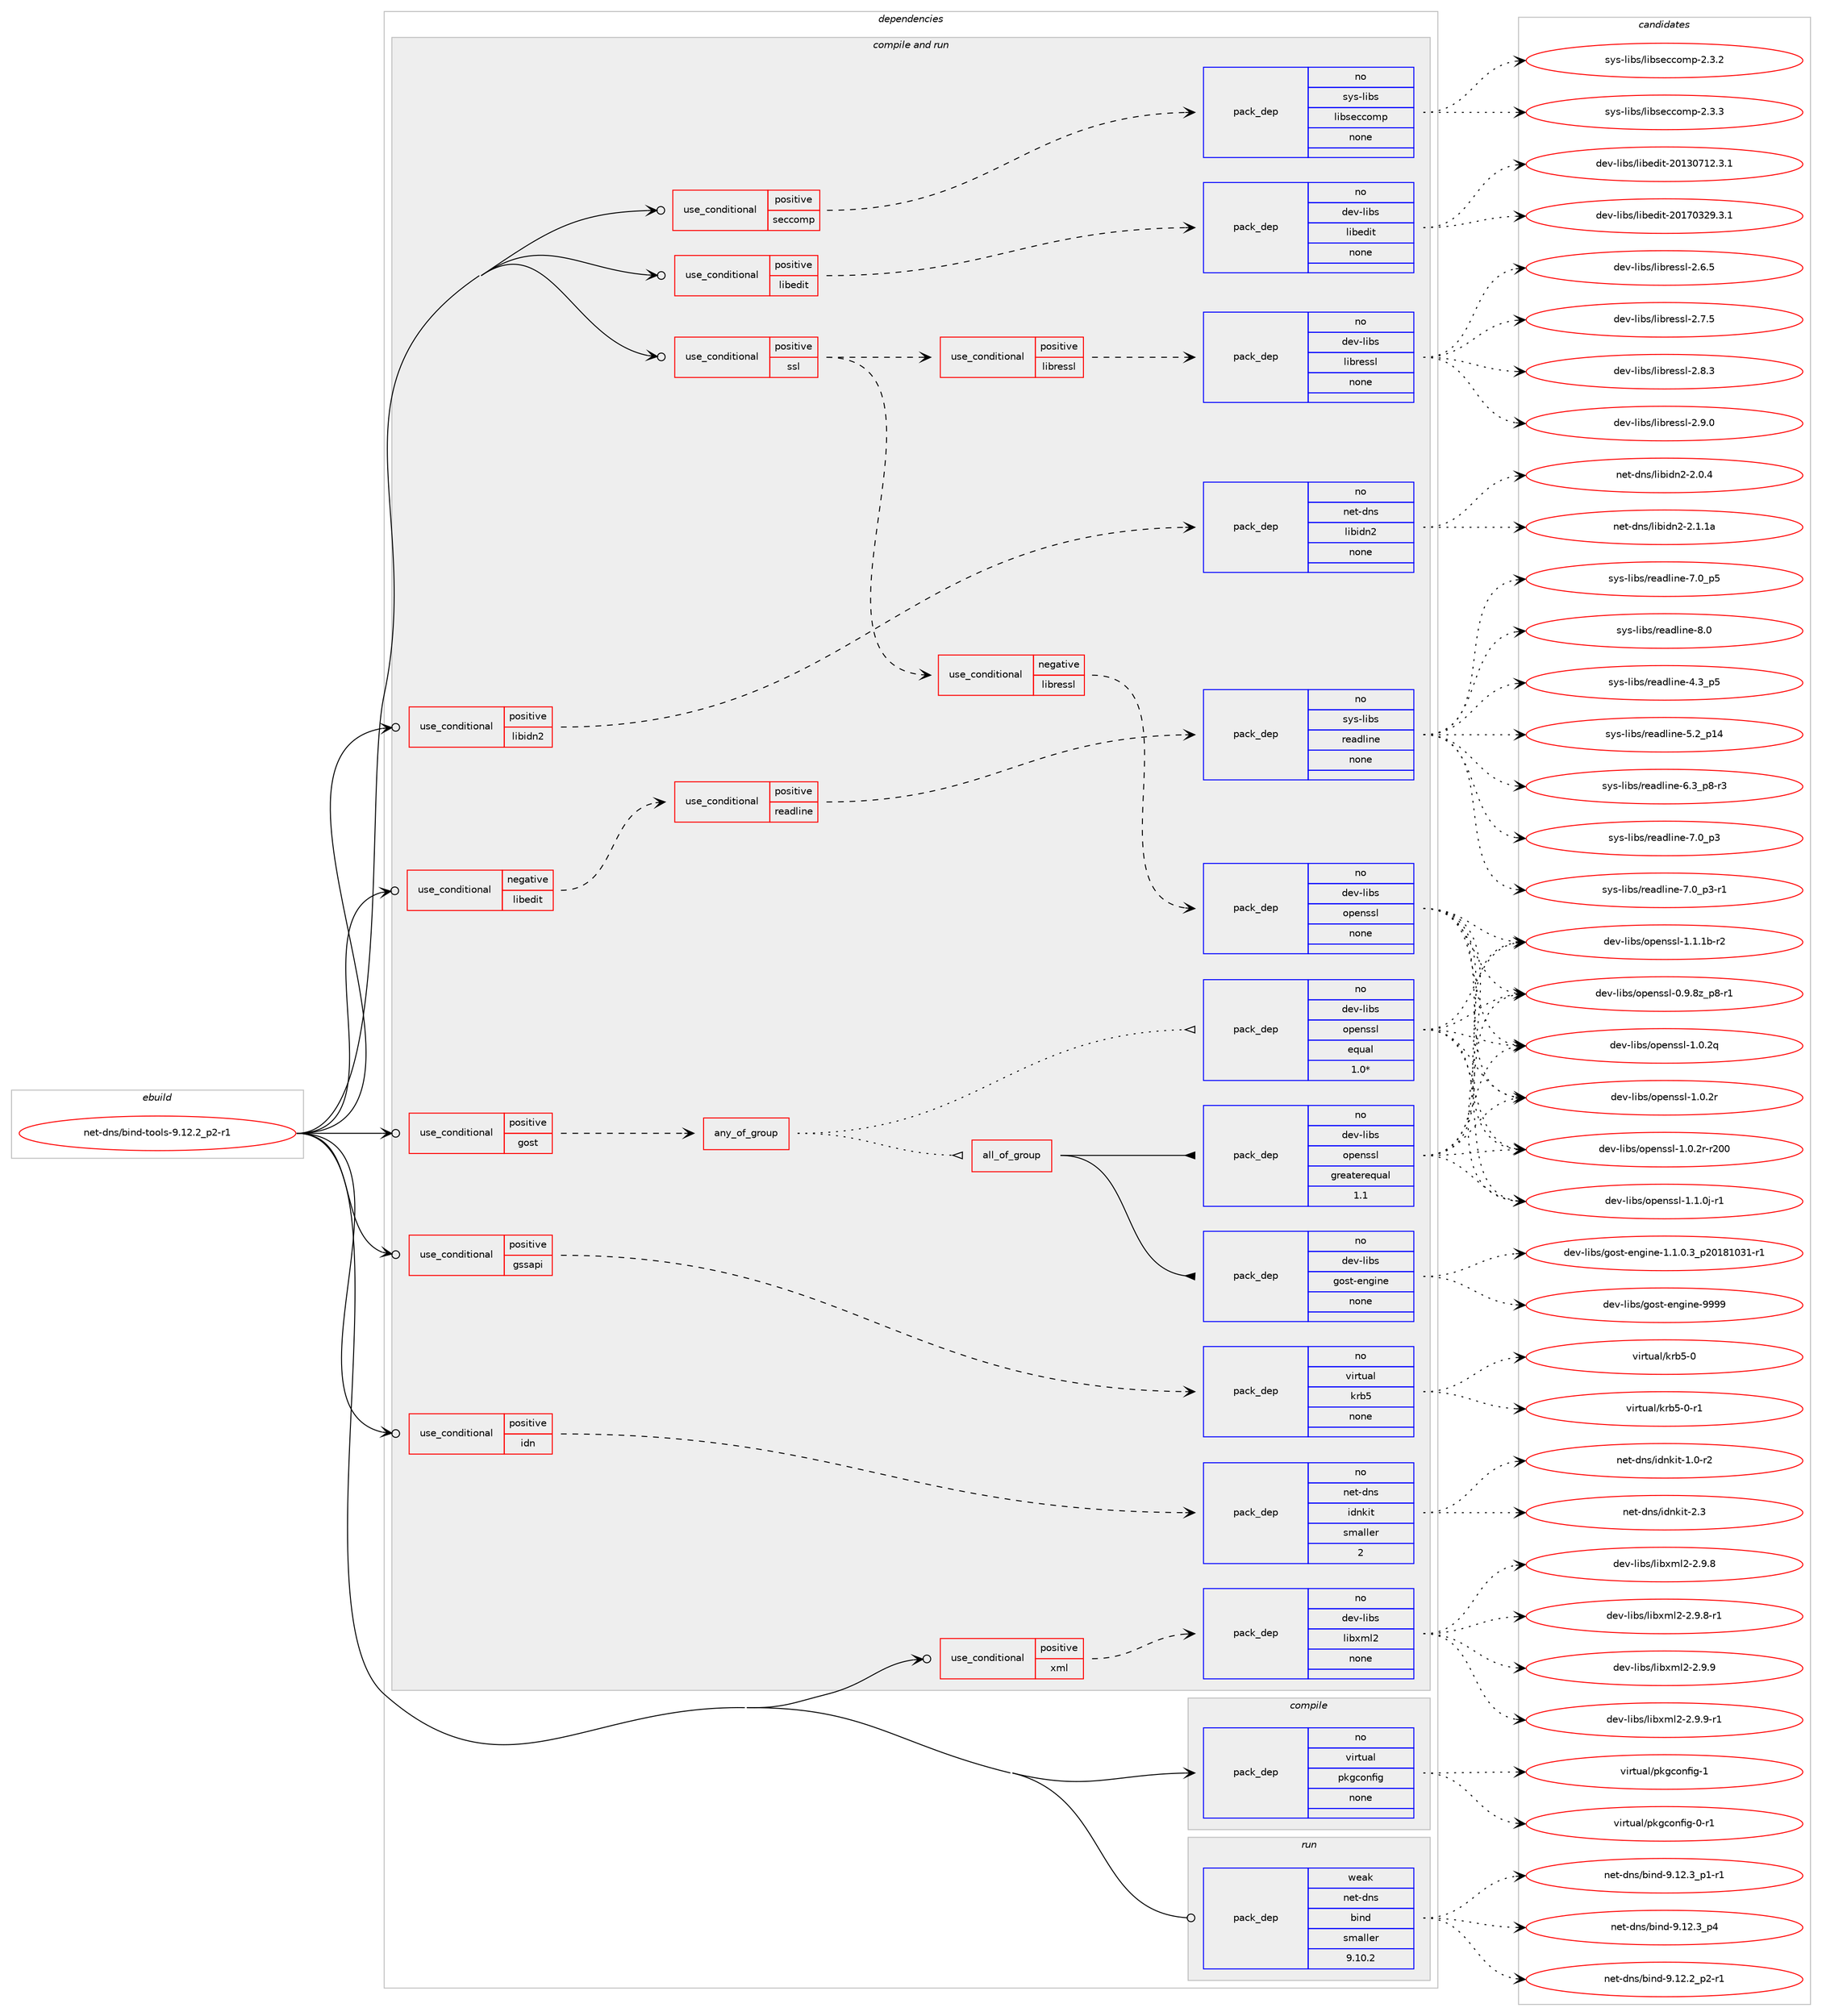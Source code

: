 digraph prolog {

# *************
# Graph options
# *************

newrank=true;
concentrate=true;
compound=true;
graph [rankdir=LR,fontname=Helvetica,fontsize=10,ranksep=1.5];#, ranksep=2.5, nodesep=0.2];
edge  [arrowhead=vee];
node  [fontname=Helvetica,fontsize=10];

# **********
# The ebuild
# **********

subgraph cluster_leftcol {
color=gray;
rank=same;
label=<<i>ebuild</i>>;
id [label="net-dns/bind-tools-9.12.2_p2-r1", color=red, width=4, href="../net-dns/bind-tools-9.12.2_p2-r1.svg"];
}

# ****************
# The dependencies
# ****************

subgraph cluster_midcol {
color=gray;
label=<<i>dependencies</i>>;
subgraph cluster_compile {
fillcolor="#eeeeee";
style=filled;
label=<<i>compile</i>>;
subgraph pack1179894 {
dependency1650434 [label=<<TABLE BORDER="0" CELLBORDER="1" CELLSPACING="0" CELLPADDING="4" WIDTH="220"><TR><TD ROWSPAN="6" CELLPADDING="30">pack_dep</TD></TR><TR><TD WIDTH="110">no</TD></TR><TR><TD>virtual</TD></TR><TR><TD>pkgconfig</TD></TR><TR><TD>none</TD></TR><TR><TD></TD></TR></TABLE>>, shape=none, color=blue];
}
id:e -> dependency1650434:w [weight=20,style="solid",arrowhead="vee"];
}
subgraph cluster_compileandrun {
fillcolor="#eeeeee";
style=filled;
label=<<i>compile and run</i>>;
subgraph cond443823 {
dependency1650435 [label=<<TABLE BORDER="0" CELLBORDER="1" CELLSPACING="0" CELLPADDING="4"><TR><TD ROWSPAN="3" CELLPADDING="10">use_conditional</TD></TR><TR><TD>negative</TD></TR><TR><TD>libedit</TD></TR></TABLE>>, shape=none, color=red];
subgraph cond443824 {
dependency1650436 [label=<<TABLE BORDER="0" CELLBORDER="1" CELLSPACING="0" CELLPADDING="4"><TR><TD ROWSPAN="3" CELLPADDING="10">use_conditional</TD></TR><TR><TD>positive</TD></TR><TR><TD>readline</TD></TR></TABLE>>, shape=none, color=red];
subgraph pack1179895 {
dependency1650437 [label=<<TABLE BORDER="0" CELLBORDER="1" CELLSPACING="0" CELLPADDING="4" WIDTH="220"><TR><TD ROWSPAN="6" CELLPADDING="30">pack_dep</TD></TR><TR><TD WIDTH="110">no</TD></TR><TR><TD>sys-libs</TD></TR><TR><TD>readline</TD></TR><TR><TD>none</TD></TR><TR><TD></TD></TR></TABLE>>, shape=none, color=blue];
}
dependency1650436:e -> dependency1650437:w [weight=20,style="dashed",arrowhead="vee"];
}
dependency1650435:e -> dependency1650436:w [weight=20,style="dashed",arrowhead="vee"];
}
id:e -> dependency1650435:w [weight=20,style="solid",arrowhead="odotvee"];
subgraph cond443825 {
dependency1650438 [label=<<TABLE BORDER="0" CELLBORDER="1" CELLSPACING="0" CELLPADDING="4"><TR><TD ROWSPAN="3" CELLPADDING="10">use_conditional</TD></TR><TR><TD>positive</TD></TR><TR><TD>gost</TD></TR></TABLE>>, shape=none, color=red];
subgraph any25939 {
dependency1650439 [label=<<TABLE BORDER="0" CELLBORDER="1" CELLSPACING="0" CELLPADDING="4"><TR><TD CELLPADDING="10">any_of_group</TD></TR></TABLE>>, shape=none, color=red];subgraph pack1179896 {
dependency1650440 [label=<<TABLE BORDER="0" CELLBORDER="1" CELLSPACING="0" CELLPADDING="4" WIDTH="220"><TR><TD ROWSPAN="6" CELLPADDING="30">pack_dep</TD></TR><TR><TD WIDTH="110">no</TD></TR><TR><TD>dev-libs</TD></TR><TR><TD>openssl</TD></TR><TR><TD>equal</TD></TR><TR><TD>1.0*</TD></TR></TABLE>>, shape=none, color=blue];
}
dependency1650439:e -> dependency1650440:w [weight=20,style="dotted",arrowhead="oinv"];
subgraph all781 {
dependency1650441 [label=<<TABLE BORDER="0" CELLBORDER="1" CELLSPACING="0" CELLPADDING="4"><TR><TD CELLPADDING="10">all_of_group</TD></TR></TABLE>>, shape=none, color=red];subgraph pack1179897 {
dependency1650442 [label=<<TABLE BORDER="0" CELLBORDER="1" CELLSPACING="0" CELLPADDING="4" WIDTH="220"><TR><TD ROWSPAN="6" CELLPADDING="30">pack_dep</TD></TR><TR><TD WIDTH="110">no</TD></TR><TR><TD>dev-libs</TD></TR><TR><TD>openssl</TD></TR><TR><TD>greaterequal</TD></TR><TR><TD>1.1</TD></TR></TABLE>>, shape=none, color=blue];
}
dependency1650441:e -> dependency1650442:w [weight=20,style="solid",arrowhead="inv"];
subgraph pack1179898 {
dependency1650443 [label=<<TABLE BORDER="0" CELLBORDER="1" CELLSPACING="0" CELLPADDING="4" WIDTH="220"><TR><TD ROWSPAN="6" CELLPADDING="30">pack_dep</TD></TR><TR><TD WIDTH="110">no</TD></TR><TR><TD>dev-libs</TD></TR><TR><TD>gost-engine</TD></TR><TR><TD>none</TD></TR><TR><TD></TD></TR></TABLE>>, shape=none, color=blue];
}
dependency1650441:e -> dependency1650443:w [weight=20,style="solid",arrowhead="inv"];
}
dependency1650439:e -> dependency1650441:w [weight=20,style="dotted",arrowhead="oinv"];
}
dependency1650438:e -> dependency1650439:w [weight=20,style="dashed",arrowhead="vee"];
}
id:e -> dependency1650438:w [weight=20,style="solid",arrowhead="odotvee"];
subgraph cond443826 {
dependency1650444 [label=<<TABLE BORDER="0" CELLBORDER="1" CELLSPACING="0" CELLPADDING="4"><TR><TD ROWSPAN="3" CELLPADDING="10">use_conditional</TD></TR><TR><TD>positive</TD></TR><TR><TD>gssapi</TD></TR></TABLE>>, shape=none, color=red];
subgraph pack1179899 {
dependency1650445 [label=<<TABLE BORDER="0" CELLBORDER="1" CELLSPACING="0" CELLPADDING="4" WIDTH="220"><TR><TD ROWSPAN="6" CELLPADDING="30">pack_dep</TD></TR><TR><TD WIDTH="110">no</TD></TR><TR><TD>virtual</TD></TR><TR><TD>krb5</TD></TR><TR><TD>none</TD></TR><TR><TD></TD></TR></TABLE>>, shape=none, color=blue];
}
dependency1650444:e -> dependency1650445:w [weight=20,style="dashed",arrowhead="vee"];
}
id:e -> dependency1650444:w [weight=20,style="solid",arrowhead="odotvee"];
subgraph cond443827 {
dependency1650446 [label=<<TABLE BORDER="0" CELLBORDER="1" CELLSPACING="0" CELLPADDING="4"><TR><TD ROWSPAN="3" CELLPADDING="10">use_conditional</TD></TR><TR><TD>positive</TD></TR><TR><TD>idn</TD></TR></TABLE>>, shape=none, color=red];
subgraph pack1179900 {
dependency1650447 [label=<<TABLE BORDER="0" CELLBORDER="1" CELLSPACING="0" CELLPADDING="4" WIDTH="220"><TR><TD ROWSPAN="6" CELLPADDING="30">pack_dep</TD></TR><TR><TD WIDTH="110">no</TD></TR><TR><TD>net-dns</TD></TR><TR><TD>idnkit</TD></TR><TR><TD>smaller</TD></TR><TR><TD>2</TD></TR></TABLE>>, shape=none, color=blue];
}
dependency1650446:e -> dependency1650447:w [weight=20,style="dashed",arrowhead="vee"];
}
id:e -> dependency1650446:w [weight=20,style="solid",arrowhead="odotvee"];
subgraph cond443828 {
dependency1650448 [label=<<TABLE BORDER="0" CELLBORDER="1" CELLSPACING="0" CELLPADDING="4"><TR><TD ROWSPAN="3" CELLPADDING="10">use_conditional</TD></TR><TR><TD>positive</TD></TR><TR><TD>libedit</TD></TR></TABLE>>, shape=none, color=red];
subgraph pack1179901 {
dependency1650449 [label=<<TABLE BORDER="0" CELLBORDER="1" CELLSPACING="0" CELLPADDING="4" WIDTH="220"><TR><TD ROWSPAN="6" CELLPADDING="30">pack_dep</TD></TR><TR><TD WIDTH="110">no</TD></TR><TR><TD>dev-libs</TD></TR><TR><TD>libedit</TD></TR><TR><TD>none</TD></TR><TR><TD></TD></TR></TABLE>>, shape=none, color=blue];
}
dependency1650448:e -> dependency1650449:w [weight=20,style="dashed",arrowhead="vee"];
}
id:e -> dependency1650448:w [weight=20,style="solid",arrowhead="odotvee"];
subgraph cond443829 {
dependency1650450 [label=<<TABLE BORDER="0" CELLBORDER="1" CELLSPACING="0" CELLPADDING="4"><TR><TD ROWSPAN="3" CELLPADDING="10">use_conditional</TD></TR><TR><TD>positive</TD></TR><TR><TD>libidn2</TD></TR></TABLE>>, shape=none, color=red];
subgraph pack1179902 {
dependency1650451 [label=<<TABLE BORDER="0" CELLBORDER="1" CELLSPACING="0" CELLPADDING="4" WIDTH="220"><TR><TD ROWSPAN="6" CELLPADDING="30">pack_dep</TD></TR><TR><TD WIDTH="110">no</TD></TR><TR><TD>net-dns</TD></TR><TR><TD>libidn2</TD></TR><TR><TD>none</TD></TR><TR><TD></TD></TR></TABLE>>, shape=none, color=blue];
}
dependency1650450:e -> dependency1650451:w [weight=20,style="dashed",arrowhead="vee"];
}
id:e -> dependency1650450:w [weight=20,style="solid",arrowhead="odotvee"];
subgraph cond443830 {
dependency1650452 [label=<<TABLE BORDER="0" CELLBORDER="1" CELLSPACING="0" CELLPADDING="4"><TR><TD ROWSPAN="3" CELLPADDING="10">use_conditional</TD></TR><TR><TD>positive</TD></TR><TR><TD>seccomp</TD></TR></TABLE>>, shape=none, color=red];
subgraph pack1179903 {
dependency1650453 [label=<<TABLE BORDER="0" CELLBORDER="1" CELLSPACING="0" CELLPADDING="4" WIDTH="220"><TR><TD ROWSPAN="6" CELLPADDING="30">pack_dep</TD></TR><TR><TD WIDTH="110">no</TD></TR><TR><TD>sys-libs</TD></TR><TR><TD>libseccomp</TD></TR><TR><TD>none</TD></TR><TR><TD></TD></TR></TABLE>>, shape=none, color=blue];
}
dependency1650452:e -> dependency1650453:w [weight=20,style="dashed",arrowhead="vee"];
}
id:e -> dependency1650452:w [weight=20,style="solid",arrowhead="odotvee"];
subgraph cond443831 {
dependency1650454 [label=<<TABLE BORDER="0" CELLBORDER="1" CELLSPACING="0" CELLPADDING="4"><TR><TD ROWSPAN="3" CELLPADDING="10">use_conditional</TD></TR><TR><TD>positive</TD></TR><TR><TD>ssl</TD></TR></TABLE>>, shape=none, color=red];
subgraph cond443832 {
dependency1650455 [label=<<TABLE BORDER="0" CELLBORDER="1" CELLSPACING="0" CELLPADDING="4"><TR><TD ROWSPAN="3" CELLPADDING="10">use_conditional</TD></TR><TR><TD>negative</TD></TR><TR><TD>libressl</TD></TR></TABLE>>, shape=none, color=red];
subgraph pack1179904 {
dependency1650456 [label=<<TABLE BORDER="0" CELLBORDER="1" CELLSPACING="0" CELLPADDING="4" WIDTH="220"><TR><TD ROWSPAN="6" CELLPADDING="30">pack_dep</TD></TR><TR><TD WIDTH="110">no</TD></TR><TR><TD>dev-libs</TD></TR><TR><TD>openssl</TD></TR><TR><TD>none</TD></TR><TR><TD></TD></TR></TABLE>>, shape=none, color=blue];
}
dependency1650455:e -> dependency1650456:w [weight=20,style="dashed",arrowhead="vee"];
}
dependency1650454:e -> dependency1650455:w [weight=20,style="dashed",arrowhead="vee"];
subgraph cond443833 {
dependency1650457 [label=<<TABLE BORDER="0" CELLBORDER="1" CELLSPACING="0" CELLPADDING="4"><TR><TD ROWSPAN="3" CELLPADDING="10">use_conditional</TD></TR><TR><TD>positive</TD></TR><TR><TD>libressl</TD></TR></TABLE>>, shape=none, color=red];
subgraph pack1179905 {
dependency1650458 [label=<<TABLE BORDER="0" CELLBORDER="1" CELLSPACING="0" CELLPADDING="4" WIDTH="220"><TR><TD ROWSPAN="6" CELLPADDING="30">pack_dep</TD></TR><TR><TD WIDTH="110">no</TD></TR><TR><TD>dev-libs</TD></TR><TR><TD>libressl</TD></TR><TR><TD>none</TD></TR><TR><TD></TD></TR></TABLE>>, shape=none, color=blue];
}
dependency1650457:e -> dependency1650458:w [weight=20,style="dashed",arrowhead="vee"];
}
dependency1650454:e -> dependency1650457:w [weight=20,style="dashed",arrowhead="vee"];
}
id:e -> dependency1650454:w [weight=20,style="solid",arrowhead="odotvee"];
subgraph cond443834 {
dependency1650459 [label=<<TABLE BORDER="0" CELLBORDER="1" CELLSPACING="0" CELLPADDING="4"><TR><TD ROWSPAN="3" CELLPADDING="10">use_conditional</TD></TR><TR><TD>positive</TD></TR><TR><TD>xml</TD></TR></TABLE>>, shape=none, color=red];
subgraph pack1179906 {
dependency1650460 [label=<<TABLE BORDER="0" CELLBORDER="1" CELLSPACING="0" CELLPADDING="4" WIDTH="220"><TR><TD ROWSPAN="6" CELLPADDING="30">pack_dep</TD></TR><TR><TD WIDTH="110">no</TD></TR><TR><TD>dev-libs</TD></TR><TR><TD>libxml2</TD></TR><TR><TD>none</TD></TR><TR><TD></TD></TR></TABLE>>, shape=none, color=blue];
}
dependency1650459:e -> dependency1650460:w [weight=20,style="dashed",arrowhead="vee"];
}
id:e -> dependency1650459:w [weight=20,style="solid",arrowhead="odotvee"];
}
subgraph cluster_run {
fillcolor="#eeeeee";
style=filled;
label=<<i>run</i>>;
subgraph pack1179907 {
dependency1650461 [label=<<TABLE BORDER="0" CELLBORDER="1" CELLSPACING="0" CELLPADDING="4" WIDTH="220"><TR><TD ROWSPAN="6" CELLPADDING="30">pack_dep</TD></TR><TR><TD WIDTH="110">weak</TD></TR><TR><TD>net-dns</TD></TR><TR><TD>bind</TD></TR><TR><TD>smaller</TD></TR><TR><TD>9.10.2</TD></TR></TABLE>>, shape=none, color=blue];
}
id:e -> dependency1650461:w [weight=20,style="solid",arrowhead="odot"];
}
}

# **************
# The candidates
# **************

subgraph cluster_choices {
rank=same;
color=gray;
label=<<i>candidates</i>>;

subgraph choice1179894 {
color=black;
nodesep=1;
choice11810511411611797108471121071039911111010210510345484511449 [label="virtual/pkgconfig-0-r1", color=red, width=4,href="../virtual/pkgconfig-0-r1.svg"];
choice1181051141161179710847112107103991111101021051034549 [label="virtual/pkgconfig-1", color=red, width=4,href="../virtual/pkgconfig-1.svg"];
dependency1650434:e -> choice11810511411611797108471121071039911111010210510345484511449:w [style=dotted,weight="100"];
dependency1650434:e -> choice1181051141161179710847112107103991111101021051034549:w [style=dotted,weight="100"];
}
subgraph choice1179895 {
color=black;
nodesep=1;
choice11512111545108105981154711410197100108105110101455246519511253 [label="sys-libs/readline-4.3_p5", color=red, width=4,href="../sys-libs/readline-4.3_p5.svg"];
choice1151211154510810598115471141019710010810511010145534650951124952 [label="sys-libs/readline-5.2_p14", color=red, width=4,href="../sys-libs/readline-5.2_p14.svg"];
choice115121115451081059811547114101971001081051101014554465195112564511451 [label="sys-libs/readline-6.3_p8-r3", color=red, width=4,href="../sys-libs/readline-6.3_p8-r3.svg"];
choice11512111545108105981154711410197100108105110101455546489511251 [label="sys-libs/readline-7.0_p3", color=red, width=4,href="../sys-libs/readline-7.0_p3.svg"];
choice115121115451081059811547114101971001081051101014555464895112514511449 [label="sys-libs/readline-7.0_p3-r1", color=red, width=4,href="../sys-libs/readline-7.0_p3-r1.svg"];
choice11512111545108105981154711410197100108105110101455546489511253 [label="sys-libs/readline-7.0_p5", color=red, width=4,href="../sys-libs/readline-7.0_p5.svg"];
choice1151211154510810598115471141019710010810511010145564648 [label="sys-libs/readline-8.0", color=red, width=4,href="../sys-libs/readline-8.0.svg"];
dependency1650437:e -> choice11512111545108105981154711410197100108105110101455246519511253:w [style=dotted,weight="100"];
dependency1650437:e -> choice1151211154510810598115471141019710010810511010145534650951124952:w [style=dotted,weight="100"];
dependency1650437:e -> choice115121115451081059811547114101971001081051101014554465195112564511451:w [style=dotted,weight="100"];
dependency1650437:e -> choice11512111545108105981154711410197100108105110101455546489511251:w [style=dotted,weight="100"];
dependency1650437:e -> choice115121115451081059811547114101971001081051101014555464895112514511449:w [style=dotted,weight="100"];
dependency1650437:e -> choice11512111545108105981154711410197100108105110101455546489511253:w [style=dotted,weight="100"];
dependency1650437:e -> choice1151211154510810598115471141019710010810511010145564648:w [style=dotted,weight="100"];
}
subgraph choice1179896 {
color=black;
nodesep=1;
choice10010111845108105981154711111210111011511510845484657465612295112564511449 [label="dev-libs/openssl-0.9.8z_p8-r1", color=red, width=4,href="../dev-libs/openssl-0.9.8z_p8-r1.svg"];
choice100101118451081059811547111112101110115115108454946484650113 [label="dev-libs/openssl-1.0.2q", color=red, width=4,href="../dev-libs/openssl-1.0.2q.svg"];
choice100101118451081059811547111112101110115115108454946484650114 [label="dev-libs/openssl-1.0.2r", color=red, width=4,href="../dev-libs/openssl-1.0.2r.svg"];
choice10010111845108105981154711111210111011511510845494648465011445114504848 [label="dev-libs/openssl-1.0.2r-r200", color=red, width=4,href="../dev-libs/openssl-1.0.2r-r200.svg"];
choice1001011184510810598115471111121011101151151084549464946481064511449 [label="dev-libs/openssl-1.1.0j-r1", color=red, width=4,href="../dev-libs/openssl-1.1.0j-r1.svg"];
choice100101118451081059811547111112101110115115108454946494649984511450 [label="dev-libs/openssl-1.1.1b-r2", color=red, width=4,href="../dev-libs/openssl-1.1.1b-r2.svg"];
dependency1650440:e -> choice10010111845108105981154711111210111011511510845484657465612295112564511449:w [style=dotted,weight="100"];
dependency1650440:e -> choice100101118451081059811547111112101110115115108454946484650113:w [style=dotted,weight="100"];
dependency1650440:e -> choice100101118451081059811547111112101110115115108454946484650114:w [style=dotted,weight="100"];
dependency1650440:e -> choice10010111845108105981154711111210111011511510845494648465011445114504848:w [style=dotted,weight="100"];
dependency1650440:e -> choice1001011184510810598115471111121011101151151084549464946481064511449:w [style=dotted,weight="100"];
dependency1650440:e -> choice100101118451081059811547111112101110115115108454946494649984511450:w [style=dotted,weight="100"];
}
subgraph choice1179897 {
color=black;
nodesep=1;
choice10010111845108105981154711111210111011511510845484657465612295112564511449 [label="dev-libs/openssl-0.9.8z_p8-r1", color=red, width=4,href="../dev-libs/openssl-0.9.8z_p8-r1.svg"];
choice100101118451081059811547111112101110115115108454946484650113 [label="dev-libs/openssl-1.0.2q", color=red, width=4,href="../dev-libs/openssl-1.0.2q.svg"];
choice100101118451081059811547111112101110115115108454946484650114 [label="dev-libs/openssl-1.0.2r", color=red, width=4,href="../dev-libs/openssl-1.0.2r.svg"];
choice10010111845108105981154711111210111011511510845494648465011445114504848 [label="dev-libs/openssl-1.0.2r-r200", color=red, width=4,href="../dev-libs/openssl-1.0.2r-r200.svg"];
choice1001011184510810598115471111121011101151151084549464946481064511449 [label="dev-libs/openssl-1.1.0j-r1", color=red, width=4,href="../dev-libs/openssl-1.1.0j-r1.svg"];
choice100101118451081059811547111112101110115115108454946494649984511450 [label="dev-libs/openssl-1.1.1b-r2", color=red, width=4,href="../dev-libs/openssl-1.1.1b-r2.svg"];
dependency1650442:e -> choice10010111845108105981154711111210111011511510845484657465612295112564511449:w [style=dotted,weight="100"];
dependency1650442:e -> choice100101118451081059811547111112101110115115108454946484650113:w [style=dotted,weight="100"];
dependency1650442:e -> choice100101118451081059811547111112101110115115108454946484650114:w [style=dotted,weight="100"];
dependency1650442:e -> choice10010111845108105981154711111210111011511510845494648465011445114504848:w [style=dotted,weight="100"];
dependency1650442:e -> choice1001011184510810598115471111121011101151151084549464946481064511449:w [style=dotted,weight="100"];
dependency1650442:e -> choice100101118451081059811547111112101110115115108454946494649984511450:w [style=dotted,weight="100"];
}
subgraph choice1179898 {
color=black;
nodesep=1;
choice1001011184510810598115471031111151164510111010310511010145494649464846519511250484956494851494511449 [label="dev-libs/gost-engine-1.1.0.3_p20181031-r1", color=red, width=4,href="../dev-libs/gost-engine-1.1.0.3_p20181031-r1.svg"];
choice100101118451081059811547103111115116451011101031051101014557575757 [label="dev-libs/gost-engine-9999", color=red, width=4,href="../dev-libs/gost-engine-9999.svg"];
dependency1650443:e -> choice1001011184510810598115471031111151164510111010310511010145494649464846519511250484956494851494511449:w [style=dotted,weight="100"];
dependency1650443:e -> choice100101118451081059811547103111115116451011101031051101014557575757:w [style=dotted,weight="100"];
}
subgraph choice1179899 {
color=black;
nodesep=1;
choice118105114116117971084710711498534548 [label="virtual/krb5-0", color=red, width=4,href="../virtual/krb5-0.svg"];
choice1181051141161179710847107114985345484511449 [label="virtual/krb5-0-r1", color=red, width=4,href="../virtual/krb5-0-r1.svg"];
dependency1650445:e -> choice118105114116117971084710711498534548:w [style=dotted,weight="100"];
dependency1650445:e -> choice1181051141161179710847107114985345484511449:w [style=dotted,weight="100"];
}
subgraph choice1179900 {
color=black;
nodesep=1;
choice1101011164510011011547105100110107105116454946484511450 [label="net-dns/idnkit-1.0-r2", color=red, width=4,href="../net-dns/idnkit-1.0-r2.svg"];
choice110101116451001101154710510011010710511645504651 [label="net-dns/idnkit-2.3", color=red, width=4,href="../net-dns/idnkit-2.3.svg"];
dependency1650447:e -> choice1101011164510011011547105100110107105116454946484511450:w [style=dotted,weight="100"];
dependency1650447:e -> choice110101116451001101154710510011010710511645504651:w [style=dotted,weight="100"];
}
subgraph choice1179901 {
color=black;
nodesep=1;
choice1001011184510810598115471081059810110010511645504849514855495046514649 [label="dev-libs/libedit-20130712.3.1", color=red, width=4,href="../dev-libs/libedit-20130712.3.1.svg"];
choice1001011184510810598115471081059810110010511645504849554851505746514649 [label="dev-libs/libedit-20170329.3.1", color=red, width=4,href="../dev-libs/libedit-20170329.3.1.svg"];
dependency1650449:e -> choice1001011184510810598115471081059810110010511645504849514855495046514649:w [style=dotted,weight="100"];
dependency1650449:e -> choice1001011184510810598115471081059810110010511645504849554851505746514649:w [style=dotted,weight="100"];
}
subgraph choice1179902 {
color=black;
nodesep=1;
choice11010111645100110115471081059810510011050455046484652 [label="net-dns/libidn2-2.0.4", color=red, width=4,href="../net-dns/libidn2-2.0.4.svg"];
choice1101011164510011011547108105981051001105045504649464997 [label="net-dns/libidn2-2.1.1a", color=red, width=4,href="../net-dns/libidn2-2.1.1a.svg"];
dependency1650451:e -> choice11010111645100110115471081059810510011050455046484652:w [style=dotted,weight="100"];
dependency1650451:e -> choice1101011164510011011547108105981051001105045504649464997:w [style=dotted,weight="100"];
}
subgraph choice1179903 {
color=black;
nodesep=1;
choice115121115451081059811547108105981151019999111109112455046514650 [label="sys-libs/libseccomp-2.3.2", color=red, width=4,href="../sys-libs/libseccomp-2.3.2.svg"];
choice115121115451081059811547108105981151019999111109112455046514651 [label="sys-libs/libseccomp-2.3.3", color=red, width=4,href="../sys-libs/libseccomp-2.3.3.svg"];
dependency1650453:e -> choice115121115451081059811547108105981151019999111109112455046514650:w [style=dotted,weight="100"];
dependency1650453:e -> choice115121115451081059811547108105981151019999111109112455046514651:w [style=dotted,weight="100"];
}
subgraph choice1179904 {
color=black;
nodesep=1;
choice10010111845108105981154711111210111011511510845484657465612295112564511449 [label="dev-libs/openssl-0.9.8z_p8-r1", color=red, width=4,href="../dev-libs/openssl-0.9.8z_p8-r1.svg"];
choice100101118451081059811547111112101110115115108454946484650113 [label="dev-libs/openssl-1.0.2q", color=red, width=4,href="../dev-libs/openssl-1.0.2q.svg"];
choice100101118451081059811547111112101110115115108454946484650114 [label="dev-libs/openssl-1.0.2r", color=red, width=4,href="../dev-libs/openssl-1.0.2r.svg"];
choice10010111845108105981154711111210111011511510845494648465011445114504848 [label="dev-libs/openssl-1.0.2r-r200", color=red, width=4,href="../dev-libs/openssl-1.0.2r-r200.svg"];
choice1001011184510810598115471111121011101151151084549464946481064511449 [label="dev-libs/openssl-1.1.0j-r1", color=red, width=4,href="../dev-libs/openssl-1.1.0j-r1.svg"];
choice100101118451081059811547111112101110115115108454946494649984511450 [label="dev-libs/openssl-1.1.1b-r2", color=red, width=4,href="../dev-libs/openssl-1.1.1b-r2.svg"];
dependency1650456:e -> choice10010111845108105981154711111210111011511510845484657465612295112564511449:w [style=dotted,weight="100"];
dependency1650456:e -> choice100101118451081059811547111112101110115115108454946484650113:w [style=dotted,weight="100"];
dependency1650456:e -> choice100101118451081059811547111112101110115115108454946484650114:w [style=dotted,weight="100"];
dependency1650456:e -> choice10010111845108105981154711111210111011511510845494648465011445114504848:w [style=dotted,weight="100"];
dependency1650456:e -> choice1001011184510810598115471111121011101151151084549464946481064511449:w [style=dotted,weight="100"];
dependency1650456:e -> choice100101118451081059811547111112101110115115108454946494649984511450:w [style=dotted,weight="100"];
}
subgraph choice1179905 {
color=black;
nodesep=1;
choice10010111845108105981154710810598114101115115108455046544653 [label="dev-libs/libressl-2.6.5", color=red, width=4,href="../dev-libs/libressl-2.6.5.svg"];
choice10010111845108105981154710810598114101115115108455046554653 [label="dev-libs/libressl-2.7.5", color=red, width=4,href="../dev-libs/libressl-2.7.5.svg"];
choice10010111845108105981154710810598114101115115108455046564651 [label="dev-libs/libressl-2.8.3", color=red, width=4,href="../dev-libs/libressl-2.8.3.svg"];
choice10010111845108105981154710810598114101115115108455046574648 [label="dev-libs/libressl-2.9.0", color=red, width=4,href="../dev-libs/libressl-2.9.0.svg"];
dependency1650458:e -> choice10010111845108105981154710810598114101115115108455046544653:w [style=dotted,weight="100"];
dependency1650458:e -> choice10010111845108105981154710810598114101115115108455046554653:w [style=dotted,weight="100"];
dependency1650458:e -> choice10010111845108105981154710810598114101115115108455046564651:w [style=dotted,weight="100"];
dependency1650458:e -> choice10010111845108105981154710810598114101115115108455046574648:w [style=dotted,weight="100"];
}
subgraph choice1179906 {
color=black;
nodesep=1;
choice1001011184510810598115471081059812010910850455046574656 [label="dev-libs/libxml2-2.9.8", color=red, width=4,href="../dev-libs/libxml2-2.9.8.svg"];
choice10010111845108105981154710810598120109108504550465746564511449 [label="dev-libs/libxml2-2.9.8-r1", color=red, width=4,href="../dev-libs/libxml2-2.9.8-r1.svg"];
choice1001011184510810598115471081059812010910850455046574657 [label="dev-libs/libxml2-2.9.9", color=red, width=4,href="../dev-libs/libxml2-2.9.9.svg"];
choice10010111845108105981154710810598120109108504550465746574511449 [label="dev-libs/libxml2-2.9.9-r1", color=red, width=4,href="../dev-libs/libxml2-2.9.9-r1.svg"];
dependency1650460:e -> choice1001011184510810598115471081059812010910850455046574656:w [style=dotted,weight="100"];
dependency1650460:e -> choice10010111845108105981154710810598120109108504550465746564511449:w [style=dotted,weight="100"];
dependency1650460:e -> choice1001011184510810598115471081059812010910850455046574657:w [style=dotted,weight="100"];
dependency1650460:e -> choice10010111845108105981154710810598120109108504550465746574511449:w [style=dotted,weight="100"];
}
subgraph choice1179907 {
color=black;
nodesep=1;
choice1101011164510011011547981051101004557464950465095112504511449 [label="net-dns/bind-9.12.2_p2-r1", color=red, width=4,href="../net-dns/bind-9.12.2_p2-r1.svg"];
choice1101011164510011011547981051101004557464950465195112494511449 [label="net-dns/bind-9.12.3_p1-r1", color=red, width=4,href="../net-dns/bind-9.12.3_p1-r1.svg"];
choice110101116451001101154798105110100455746495046519511252 [label="net-dns/bind-9.12.3_p4", color=red, width=4,href="../net-dns/bind-9.12.3_p4.svg"];
dependency1650461:e -> choice1101011164510011011547981051101004557464950465095112504511449:w [style=dotted,weight="100"];
dependency1650461:e -> choice1101011164510011011547981051101004557464950465195112494511449:w [style=dotted,weight="100"];
dependency1650461:e -> choice110101116451001101154798105110100455746495046519511252:w [style=dotted,weight="100"];
}
}

}
